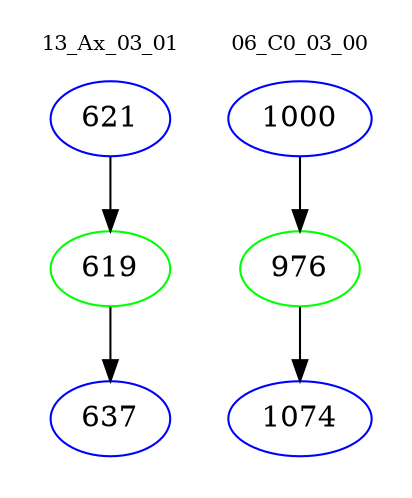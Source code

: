 digraph{
subgraph cluster_0 {
color = white
label = "13_Ax_03_01";
fontsize=10;
T0_621 [label="621", color="blue"]
T0_621 -> T0_619 [color="black"]
T0_619 [label="619", color="green"]
T0_619 -> T0_637 [color="black"]
T0_637 [label="637", color="blue"]
}
subgraph cluster_1 {
color = white
label = "06_C0_03_00";
fontsize=10;
T1_1000 [label="1000", color="blue"]
T1_1000 -> T1_976 [color="black"]
T1_976 [label="976", color="green"]
T1_976 -> T1_1074 [color="black"]
T1_1074 [label="1074", color="blue"]
}
}
